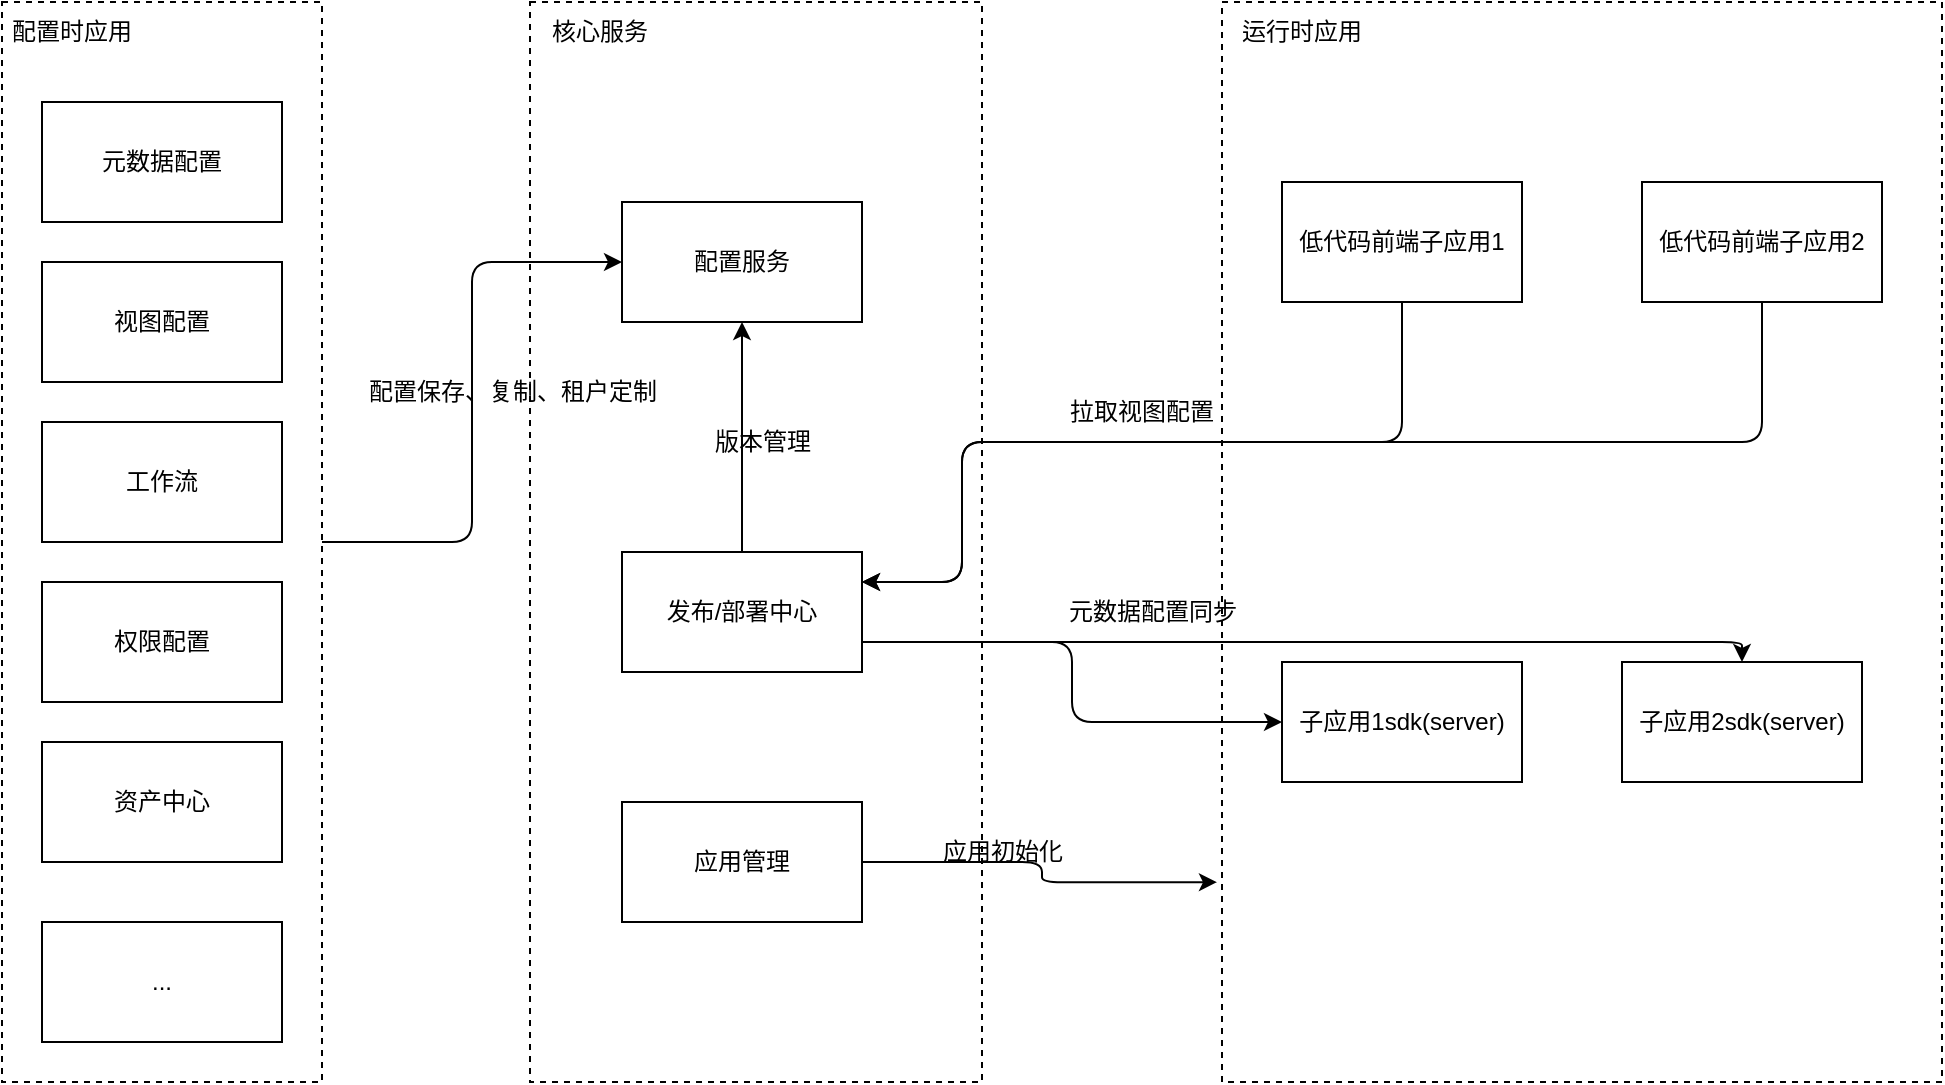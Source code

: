 <mxfile>
    <diagram id="ZamzvH8FiWH-f6GuIPIt" name="第 1 页">
        <mxGraphModel dx="1398" dy="964" grid="1" gridSize="10" guides="1" tooltips="1" connect="1" arrows="1" fold="1" page="1" pageScale="1" pageWidth="827" pageHeight="1169" math="0" shadow="0">
            <root>
                <mxCell id="0"/>
                <mxCell id="1" parent="0"/>
                <mxCell id="37" value="" style="rounded=0;whiteSpace=wrap;html=1;dashed=1;" vertex="1" parent="1">
                    <mxGeometry x="354" y="100" width="226" height="540" as="geometry"/>
                </mxCell>
                <mxCell id="14" value="" style="rounded=0;whiteSpace=wrap;html=1;dashed=1;" vertex="1" parent="1">
                    <mxGeometry x="700" y="100" width="360" height="540" as="geometry"/>
                </mxCell>
                <mxCell id="28" style="edgeStyle=orthogonalEdgeStyle;html=1;entryX=0;entryY=0.5;entryDx=0;entryDy=0;" edge="1" parent="1" source="11" target="6">
                    <mxGeometry relative="1" as="geometry"/>
                </mxCell>
                <mxCell id="11" value="" style="rounded=0;whiteSpace=wrap;html=1;dashed=1;" vertex="1" parent="1">
                    <mxGeometry x="90" y="100" width="160" height="540" as="geometry"/>
                </mxCell>
                <mxCell id="2" value="元数据配置" style="rounded=0;whiteSpace=wrap;html=1;" vertex="1" parent="1">
                    <mxGeometry x="110" y="150" width="120" height="60" as="geometry"/>
                </mxCell>
                <mxCell id="3" value="视图配置" style="rounded=0;whiteSpace=wrap;html=1;" vertex="1" parent="1">
                    <mxGeometry x="110" y="230" width="120" height="60" as="geometry"/>
                </mxCell>
                <mxCell id="5" value="工作流" style="rounded=0;whiteSpace=wrap;html=1;" vertex="1" parent="1">
                    <mxGeometry x="110" y="310" width="120" height="60" as="geometry"/>
                </mxCell>
                <mxCell id="6" value="配置服务" style="rounded=0;whiteSpace=wrap;html=1;" vertex="1" parent="1">
                    <mxGeometry x="400" y="200" width="120" height="60" as="geometry"/>
                </mxCell>
                <mxCell id="20" style="edgeStyle=orthogonalEdgeStyle;html=1;entryX=0;entryY=0.5;entryDx=0;entryDy=0;exitX=1;exitY=0.75;exitDx=0;exitDy=0;" edge="1" parent="1" source="7" target="16">
                    <mxGeometry relative="1" as="geometry"/>
                </mxCell>
                <mxCell id="21" style="edgeStyle=orthogonalEdgeStyle;html=1;entryX=0.5;entryY=0;entryDx=0;entryDy=0;exitX=1;exitY=0.75;exitDx=0;exitDy=0;" edge="1" parent="1" source="7" target="19">
                    <mxGeometry relative="1" as="geometry"/>
                </mxCell>
                <mxCell id="35" style="edgeStyle=orthogonalEdgeStyle;html=1;entryX=0.5;entryY=1;entryDx=0;entryDy=0;" edge="1" parent="1" source="7" target="6">
                    <mxGeometry relative="1" as="geometry"/>
                </mxCell>
                <mxCell id="7" value="发布/部署中心" style="rounded=0;whiteSpace=wrap;html=1;" vertex="1" parent="1">
                    <mxGeometry x="400" y="375" width="120" height="60" as="geometry"/>
                </mxCell>
                <mxCell id="30" style="edgeStyle=orthogonalEdgeStyle;html=1;entryX=-0.007;entryY=0.815;entryDx=0;entryDy=0;entryPerimeter=0;" edge="1" parent="1" source="8" target="14">
                    <mxGeometry relative="1" as="geometry"/>
                </mxCell>
                <mxCell id="8" value="应用管理" style="rounded=0;whiteSpace=wrap;html=1;" vertex="1" parent="1">
                    <mxGeometry x="400" y="500" width="120" height="60" as="geometry"/>
                </mxCell>
                <mxCell id="9" value="权限配置" style="rounded=0;whiteSpace=wrap;html=1;" vertex="1" parent="1">
                    <mxGeometry x="110" y="390" width="120" height="60" as="geometry"/>
                </mxCell>
                <mxCell id="10" value="资产中心" style="rounded=0;whiteSpace=wrap;html=1;" vertex="1" parent="1">
                    <mxGeometry x="110" y="470" width="120" height="60" as="geometry"/>
                </mxCell>
                <mxCell id="12" value="..." style="rounded=0;whiteSpace=wrap;html=1;" vertex="1" parent="1">
                    <mxGeometry x="110" y="560" width="120" height="60" as="geometry"/>
                </mxCell>
                <mxCell id="13" value="配置时应用" style="text;html=1;strokeColor=none;fillColor=none;align=center;verticalAlign=middle;whiteSpace=wrap;rounded=0;" vertex="1" parent="1">
                    <mxGeometry x="90" y="100" width="70" height="30" as="geometry"/>
                </mxCell>
                <mxCell id="15" value="运行时应用" style="text;html=1;strokeColor=none;fillColor=none;align=center;verticalAlign=middle;whiteSpace=wrap;rounded=0;dashed=1;" vertex="1" parent="1">
                    <mxGeometry x="700" y="100" width="80" height="30" as="geometry"/>
                </mxCell>
                <mxCell id="16" value="子应用1sdk(server)" style="rounded=0;whiteSpace=wrap;html=1;" vertex="1" parent="1">
                    <mxGeometry x="730" y="430" width="120" height="60" as="geometry"/>
                </mxCell>
                <mxCell id="25" style="edgeStyle=orthogonalEdgeStyle;html=1;exitX=0.5;exitY=1;exitDx=0;exitDy=0;entryX=1;entryY=0.25;entryDx=0;entryDy=0;" edge="1" parent="1" source="17" target="7">
                    <mxGeometry relative="1" as="geometry">
                        <Array as="points">
                            <mxPoint x="970" y="320"/>
                            <mxPoint x="570" y="320"/>
                            <mxPoint x="570" y="390"/>
                        </Array>
                    </mxGeometry>
                </mxCell>
                <mxCell id="17" value="低代码前端子应用2" style="rounded=0;whiteSpace=wrap;html=1;" vertex="1" parent="1">
                    <mxGeometry x="910" y="190" width="120" height="60" as="geometry"/>
                </mxCell>
                <mxCell id="24" style="edgeStyle=orthogonalEdgeStyle;html=1;entryX=1;entryY=0.25;entryDx=0;entryDy=0;exitX=0.5;exitY=1;exitDx=0;exitDy=0;" edge="1" parent="1" source="18" target="7">
                    <mxGeometry relative="1" as="geometry">
                        <Array as="points">
                            <mxPoint x="790" y="320"/>
                            <mxPoint x="570" y="320"/>
                            <mxPoint x="570" y="390"/>
                        </Array>
                    </mxGeometry>
                </mxCell>
                <mxCell id="18" value="低代码前端子应用1" style="rounded=0;whiteSpace=wrap;html=1;" vertex="1" parent="1">
                    <mxGeometry x="730" y="190" width="120" height="60" as="geometry"/>
                </mxCell>
                <mxCell id="19" value="子应用2sdk(server)" style="rounded=0;whiteSpace=wrap;html=1;" vertex="1" parent="1">
                    <mxGeometry x="900" y="430" width="120" height="60" as="geometry"/>
                </mxCell>
                <mxCell id="22" value="元数据配置同步" style="text;html=1;align=center;verticalAlign=middle;resizable=0;points=[];autosize=1;strokeColor=none;fillColor=none;" vertex="1" parent="1">
                    <mxGeometry x="610" y="390" width="110" height="30" as="geometry"/>
                </mxCell>
                <mxCell id="26" value="拉取视图配置" style="text;html=1;strokeColor=none;fillColor=none;align=center;verticalAlign=middle;whiteSpace=wrap;rounded=0;" vertex="1" parent="1">
                    <mxGeometry x="620" y="290" width="80" height="30" as="geometry"/>
                </mxCell>
                <mxCell id="29" value="配置保存、复制、租户定制" style="text;html=1;align=center;verticalAlign=middle;resizable=0;points=[];autosize=1;strokeColor=none;fillColor=none;" vertex="1" parent="1">
                    <mxGeometry x="260" y="280" width="170" height="30" as="geometry"/>
                </mxCell>
                <mxCell id="31" value="应用初始化" style="text;html=1;align=center;verticalAlign=middle;resizable=0;points=[];autosize=1;strokeColor=none;fillColor=none;" vertex="1" parent="1">
                    <mxGeometry x="550" y="510" width="80" height="30" as="geometry"/>
                </mxCell>
                <mxCell id="36" value="版本管理" style="text;html=1;align=center;verticalAlign=middle;resizable=0;points=[];autosize=1;strokeColor=none;fillColor=none;" vertex="1" parent="1">
                    <mxGeometry x="435" y="305" width="70" height="30" as="geometry"/>
                </mxCell>
                <mxCell id="39" value="核心服务" style="text;html=1;strokeColor=none;fillColor=none;align=center;verticalAlign=middle;whiteSpace=wrap;rounded=0;" vertex="1" parent="1">
                    <mxGeometry x="354" y="100" width="70" height="30" as="geometry"/>
                </mxCell>
            </root>
        </mxGraphModel>
    </diagram>
</mxfile>